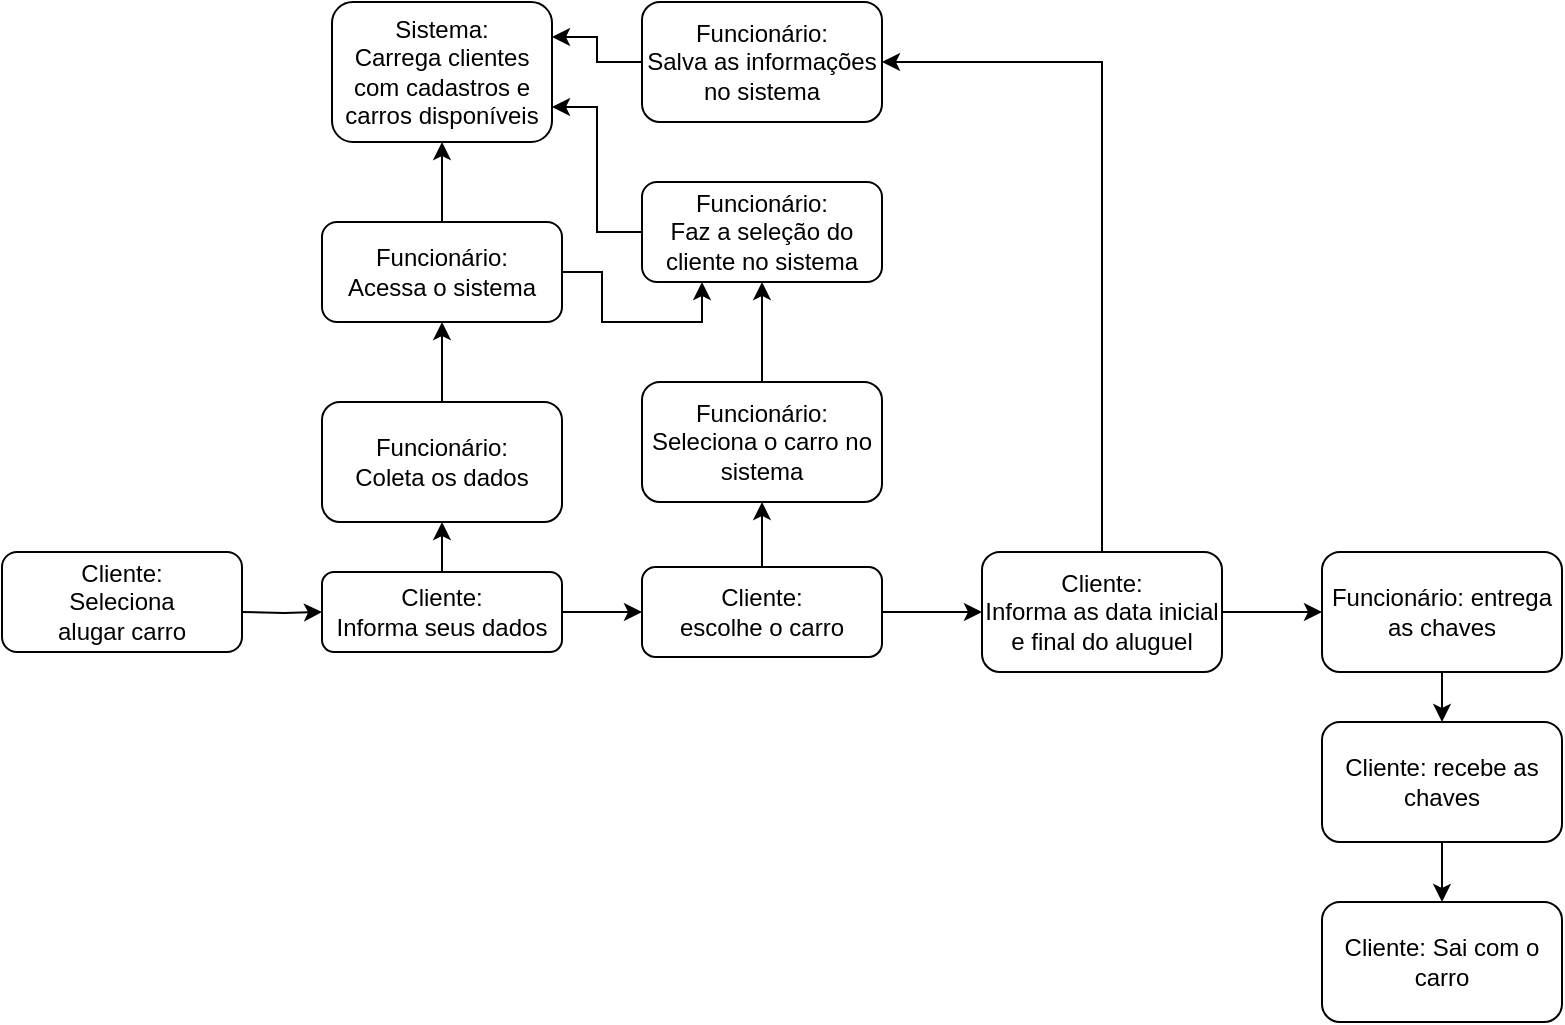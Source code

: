 <mxfile version="15.7.0" type="github">
  <diagram id="C5RBs43oDa-KdzZeNtuy" name="Page-1">
    <mxGraphModel dx="862" dy="490" grid="1" gridSize="10" guides="1" tooltips="1" connect="1" arrows="1" fold="1" page="1" pageScale="1" pageWidth="827" pageHeight="1169" math="0" shadow="0">
      <root>
        <mxCell id="WIyWlLk6GJQsqaUBKTNV-0" />
        <mxCell id="WIyWlLk6GJQsqaUBKTNV-1" parent="WIyWlLk6GJQsqaUBKTNV-0" />
        <mxCell id="dbOWKVDWqf0qLr3KI36h-32" style="edgeStyle=orthogonalEdgeStyle;rounded=0;orthogonalLoop=1;jettySize=auto;html=1;exitX=1;exitY=0.5;exitDx=0;exitDy=0;" parent="WIyWlLk6GJQsqaUBKTNV-1" target="dbOWKVDWqf0qLr3KI36h-1" edge="1">
          <mxGeometry relative="1" as="geometry">
            <mxPoint x="120" y="305" as="sourcePoint" />
          </mxGeometry>
        </mxCell>
        <mxCell id="WIyWlLk6GJQsqaUBKTNV-3" value="Cliente:&lt;br&gt;Seleciona&lt;br&gt;alugar carro" style="rounded=1;whiteSpace=wrap;html=1;fontSize=12;glass=0;strokeWidth=1;shadow=0;" parent="WIyWlLk6GJQsqaUBKTNV-1" vertex="1">
          <mxGeometry y="275" width="120" height="50" as="geometry" />
        </mxCell>
        <mxCell id="dbOWKVDWqf0qLr3KI36h-0" value="Sistema:&lt;br&gt;Carrega clientes com cadastros e carros disponíveis" style="rounded=1;whiteSpace=wrap;html=1;" parent="WIyWlLk6GJQsqaUBKTNV-1" vertex="1">
          <mxGeometry x="165" width="110" height="70" as="geometry" />
        </mxCell>
        <mxCell id="dbOWKVDWqf0qLr3KI36h-34" style="edgeStyle=orthogonalEdgeStyle;rounded=0;orthogonalLoop=1;jettySize=auto;html=1;exitX=0.5;exitY=0;exitDx=0;exitDy=0;" parent="WIyWlLk6GJQsqaUBKTNV-1" source="dbOWKVDWqf0qLr3KI36h-1" target="dbOWKVDWqf0qLr3KI36h-7" edge="1">
          <mxGeometry relative="1" as="geometry" />
        </mxCell>
        <mxCell id="dbOWKVDWqf0qLr3KI36h-41" style="edgeStyle=orthogonalEdgeStyle;rounded=0;orthogonalLoop=1;jettySize=auto;html=1;exitX=1;exitY=0.5;exitDx=0;exitDy=0;entryX=0;entryY=0.5;entryDx=0;entryDy=0;" parent="WIyWlLk6GJQsqaUBKTNV-1" source="dbOWKVDWqf0qLr3KI36h-1" target="dbOWKVDWqf0qLr3KI36h-3" edge="1">
          <mxGeometry relative="1" as="geometry" />
        </mxCell>
        <mxCell id="dbOWKVDWqf0qLr3KI36h-1" value="Cliente:&lt;br&gt;Informa seus dados" style="rounded=1;whiteSpace=wrap;html=1;" parent="WIyWlLk6GJQsqaUBKTNV-1" vertex="1">
          <mxGeometry x="160" y="285" width="120" height="40" as="geometry" />
        </mxCell>
        <mxCell id="dbOWKVDWqf0qLr3KI36h-40" style="edgeStyle=orthogonalEdgeStyle;rounded=0;orthogonalLoop=1;jettySize=auto;html=1;exitX=0;exitY=0.5;exitDx=0;exitDy=0;entryX=1;entryY=0.75;entryDx=0;entryDy=0;" parent="WIyWlLk6GJQsqaUBKTNV-1" source="dbOWKVDWqf0qLr3KI36h-2" target="dbOWKVDWqf0qLr3KI36h-0" edge="1">
          <mxGeometry relative="1" as="geometry" />
        </mxCell>
        <mxCell id="dbOWKVDWqf0qLr3KI36h-2" value="Funcionário:&lt;br&gt;Faz a seleção do cliente no sistema" style="rounded=1;whiteSpace=wrap;html=1;" parent="WIyWlLk6GJQsqaUBKTNV-1" vertex="1">
          <mxGeometry x="320" y="90" width="120" height="50" as="geometry" />
        </mxCell>
        <mxCell id="dbOWKVDWqf0qLr3KI36h-43" style="edgeStyle=orthogonalEdgeStyle;rounded=0;orthogonalLoop=1;jettySize=auto;html=1;exitX=0.5;exitY=0;exitDx=0;exitDy=0;entryX=0.5;entryY=1;entryDx=0;entryDy=0;" parent="WIyWlLk6GJQsqaUBKTNV-1" source="dbOWKVDWqf0qLr3KI36h-3" target="dbOWKVDWqf0qLr3KI36h-42" edge="1">
          <mxGeometry relative="1" as="geometry" />
        </mxCell>
        <mxCell id="dbOWKVDWqf0qLr3KI36h-51" style="edgeStyle=orthogonalEdgeStyle;rounded=0;orthogonalLoop=1;jettySize=auto;html=1;exitX=1;exitY=0.5;exitDx=0;exitDy=0;entryX=0;entryY=0.5;entryDx=0;entryDy=0;" parent="WIyWlLk6GJQsqaUBKTNV-1" source="dbOWKVDWqf0qLr3KI36h-3" target="dbOWKVDWqf0qLr3KI36h-5" edge="1">
          <mxGeometry relative="1" as="geometry" />
        </mxCell>
        <mxCell id="dbOWKVDWqf0qLr3KI36h-3" value="Cliente:&lt;br&gt;escolhe o carro" style="rounded=1;whiteSpace=wrap;html=1;" parent="WIyWlLk6GJQsqaUBKTNV-1" vertex="1">
          <mxGeometry x="320" y="282.5" width="120" height="45" as="geometry" />
        </mxCell>
        <mxCell id="dbOWKVDWqf0qLr3KI36h-57" style="edgeStyle=orthogonalEdgeStyle;rounded=0;orthogonalLoop=1;jettySize=auto;html=1;exitX=0.5;exitY=0;exitDx=0;exitDy=0;entryX=1;entryY=0.5;entryDx=0;entryDy=0;" parent="WIyWlLk6GJQsqaUBKTNV-1" source="dbOWKVDWqf0qLr3KI36h-5" target="dbOWKVDWqf0qLr3KI36h-6" edge="1">
          <mxGeometry relative="1" as="geometry" />
        </mxCell>
        <mxCell id="dbOWKVDWqf0qLr3KI36h-59" style="edgeStyle=orthogonalEdgeStyle;rounded=0;orthogonalLoop=1;jettySize=auto;html=1;exitX=1;exitY=0.5;exitDx=0;exitDy=0;" parent="WIyWlLk6GJQsqaUBKTNV-1" source="dbOWKVDWqf0qLr3KI36h-5" edge="1">
          <mxGeometry relative="1" as="geometry">
            <mxPoint x="660" y="305" as="targetPoint" />
          </mxGeometry>
        </mxCell>
        <mxCell id="dbOWKVDWqf0qLr3KI36h-5" value="Cliente:&lt;br&gt;Informa as data inicial e final do aluguel" style="rounded=1;whiteSpace=wrap;html=1;" parent="WIyWlLk6GJQsqaUBKTNV-1" vertex="1">
          <mxGeometry x="490" y="275" width="120" height="60" as="geometry" />
        </mxCell>
        <mxCell id="dbOWKVDWqf0qLr3KI36h-56" style="edgeStyle=orthogonalEdgeStyle;rounded=0;orthogonalLoop=1;jettySize=auto;html=1;exitX=0;exitY=0.5;exitDx=0;exitDy=0;entryX=1;entryY=0.25;entryDx=0;entryDy=0;" parent="WIyWlLk6GJQsqaUBKTNV-1" source="dbOWKVDWqf0qLr3KI36h-6" target="dbOWKVDWqf0qLr3KI36h-0" edge="1">
          <mxGeometry relative="1" as="geometry" />
        </mxCell>
        <mxCell id="dbOWKVDWqf0qLr3KI36h-6" value="Funcionário:&lt;br&gt;Salva as informações no sistema" style="rounded=1;whiteSpace=wrap;html=1;" parent="WIyWlLk6GJQsqaUBKTNV-1" vertex="1">
          <mxGeometry x="320" width="120" height="60" as="geometry" />
        </mxCell>
        <mxCell id="dbOWKVDWqf0qLr3KI36h-35" style="edgeStyle=orthogonalEdgeStyle;rounded=0;orthogonalLoop=1;jettySize=auto;html=1;exitX=0.5;exitY=0;exitDx=0;exitDy=0;entryX=0.5;entryY=1;entryDx=0;entryDy=0;" parent="WIyWlLk6GJQsqaUBKTNV-1" source="dbOWKVDWqf0qLr3KI36h-7" target="dbOWKVDWqf0qLr3KI36h-17" edge="1">
          <mxGeometry relative="1" as="geometry" />
        </mxCell>
        <mxCell id="dbOWKVDWqf0qLr3KI36h-7" value="Funcionário:&lt;br&gt;Coleta os dados" style="rounded=1;whiteSpace=wrap;html=1;" parent="WIyWlLk6GJQsqaUBKTNV-1" vertex="1">
          <mxGeometry x="160" y="200" width="120" height="60" as="geometry" />
        </mxCell>
        <mxCell id="dbOWKVDWqf0qLr3KI36h-39" style="edgeStyle=orthogonalEdgeStyle;rounded=0;orthogonalLoop=1;jettySize=auto;html=1;exitX=1;exitY=0.5;exitDx=0;exitDy=0;entryX=0.25;entryY=1;entryDx=0;entryDy=0;" parent="WIyWlLk6GJQsqaUBKTNV-1" source="dbOWKVDWqf0qLr3KI36h-17" target="dbOWKVDWqf0qLr3KI36h-2" edge="1">
          <mxGeometry relative="1" as="geometry" />
        </mxCell>
        <mxCell id="dbOWKVDWqf0qLr3KI36h-50" style="edgeStyle=orthogonalEdgeStyle;rounded=0;orthogonalLoop=1;jettySize=auto;html=1;exitX=0.5;exitY=0;exitDx=0;exitDy=0;entryX=0.5;entryY=1;entryDx=0;entryDy=0;" parent="WIyWlLk6GJQsqaUBKTNV-1" source="dbOWKVDWqf0qLr3KI36h-17" target="dbOWKVDWqf0qLr3KI36h-0" edge="1">
          <mxGeometry relative="1" as="geometry" />
        </mxCell>
        <mxCell id="dbOWKVDWqf0qLr3KI36h-17" value="Funcionário:&lt;br&gt;Acessa o sistema" style="rounded=1;whiteSpace=wrap;html=1;" parent="WIyWlLk6GJQsqaUBKTNV-1" vertex="1">
          <mxGeometry x="160" y="110" width="120" height="50" as="geometry" />
        </mxCell>
        <mxCell id="dbOWKVDWqf0qLr3KI36h-48" style="edgeStyle=orthogonalEdgeStyle;rounded=0;orthogonalLoop=1;jettySize=auto;html=1;exitX=0.5;exitY=0;exitDx=0;exitDy=0;entryX=0.5;entryY=1;entryDx=0;entryDy=0;" parent="WIyWlLk6GJQsqaUBKTNV-1" source="dbOWKVDWqf0qLr3KI36h-42" target="dbOWKVDWqf0qLr3KI36h-2" edge="1">
          <mxGeometry relative="1" as="geometry" />
        </mxCell>
        <mxCell id="dbOWKVDWqf0qLr3KI36h-42" value="&lt;span&gt;Funcionário:&lt;br&gt;&lt;/span&gt;Seleciona o carro no sistema" style="rounded=1;whiteSpace=wrap;html=1;" parent="WIyWlLk6GJQsqaUBKTNV-1" vertex="1">
          <mxGeometry x="320" y="190" width="120" height="60" as="geometry" />
        </mxCell>
        <mxCell id="N9-QqTdLuunF-PD_Vje7-4" style="edgeStyle=orthogonalEdgeStyle;rounded=0;orthogonalLoop=1;jettySize=auto;html=1;exitX=0.5;exitY=1;exitDx=0;exitDy=0;entryX=0.5;entryY=0;entryDx=0;entryDy=0;" edge="1" parent="WIyWlLk6GJQsqaUBKTNV-1" source="N9-QqTdLuunF-PD_Vje7-0" target="N9-QqTdLuunF-PD_Vje7-3">
          <mxGeometry relative="1" as="geometry" />
        </mxCell>
        <mxCell id="N9-QqTdLuunF-PD_Vje7-0" value="Cliente: recebe as chaves" style="rounded=1;whiteSpace=wrap;html=1;" vertex="1" parent="WIyWlLk6GJQsqaUBKTNV-1">
          <mxGeometry x="660" y="360" width="120" height="60" as="geometry" />
        </mxCell>
        <mxCell id="N9-QqTdLuunF-PD_Vje7-2" style="edgeStyle=orthogonalEdgeStyle;rounded=0;orthogonalLoop=1;jettySize=auto;html=1;exitX=0.5;exitY=1;exitDx=0;exitDy=0;entryX=0.5;entryY=0;entryDx=0;entryDy=0;" edge="1" parent="WIyWlLk6GJQsqaUBKTNV-1" source="N9-QqTdLuunF-PD_Vje7-1" target="N9-QqTdLuunF-PD_Vje7-0">
          <mxGeometry relative="1" as="geometry" />
        </mxCell>
        <mxCell id="N9-QqTdLuunF-PD_Vje7-1" value="Funcionário: entrega as chaves" style="rounded=1;whiteSpace=wrap;html=1;" vertex="1" parent="WIyWlLk6GJQsqaUBKTNV-1">
          <mxGeometry x="660" y="275" width="120" height="60" as="geometry" />
        </mxCell>
        <mxCell id="N9-QqTdLuunF-PD_Vje7-3" value="Cliente: Sai com o carro" style="rounded=1;whiteSpace=wrap;html=1;" vertex="1" parent="WIyWlLk6GJQsqaUBKTNV-1">
          <mxGeometry x="660" y="450" width="120" height="60" as="geometry" />
        </mxCell>
      </root>
    </mxGraphModel>
  </diagram>
</mxfile>
